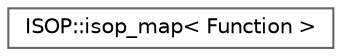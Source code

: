 digraph "Graphical Class Hierarchy"
{
 // LATEX_PDF_SIZE
  bgcolor="transparent";
  edge [fontname=Helvetica,fontsize=10,labelfontname=Helvetica,labelfontsize=10];
  node [fontname=Helvetica,fontsize=10,shape=box,height=0.2,width=0.4];
  rankdir="LR";
  Node0 [id="Node000000",label="ISOP::isop_map\< Function \>",height=0.2,width=0.4,color="grey40", fillcolor="white", style="filled",URL="$struct_i_s_o_p_1_1isop__map.html",tooltip="Functor to transparently map [-1,1]x[-1,1] to interpolation space."];
}
